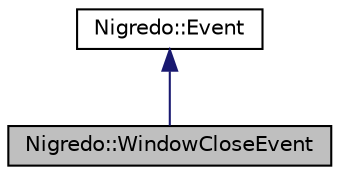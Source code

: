 digraph "Nigredo::WindowCloseEvent"
{
  edge [fontname="Helvetica",fontsize="10",labelfontname="Helvetica",labelfontsize="10"];
  node [fontname="Helvetica",fontsize="10",shape=record];
  Node1 [label="Nigredo::WindowCloseEvent",height=0.2,width=0.4,color="black", fillcolor="grey75", style="filled" fontcolor="black"];
  Node2 -> Node1 [dir="back",color="midnightblue",fontsize="10",style="solid",fontname="Helvetica"];
  Node2 [label="Nigredo::Event",height=0.2,width=0.4,color="black", fillcolor="white", style="filled",URL="$class_nigredo_1_1_event.html"];
}
